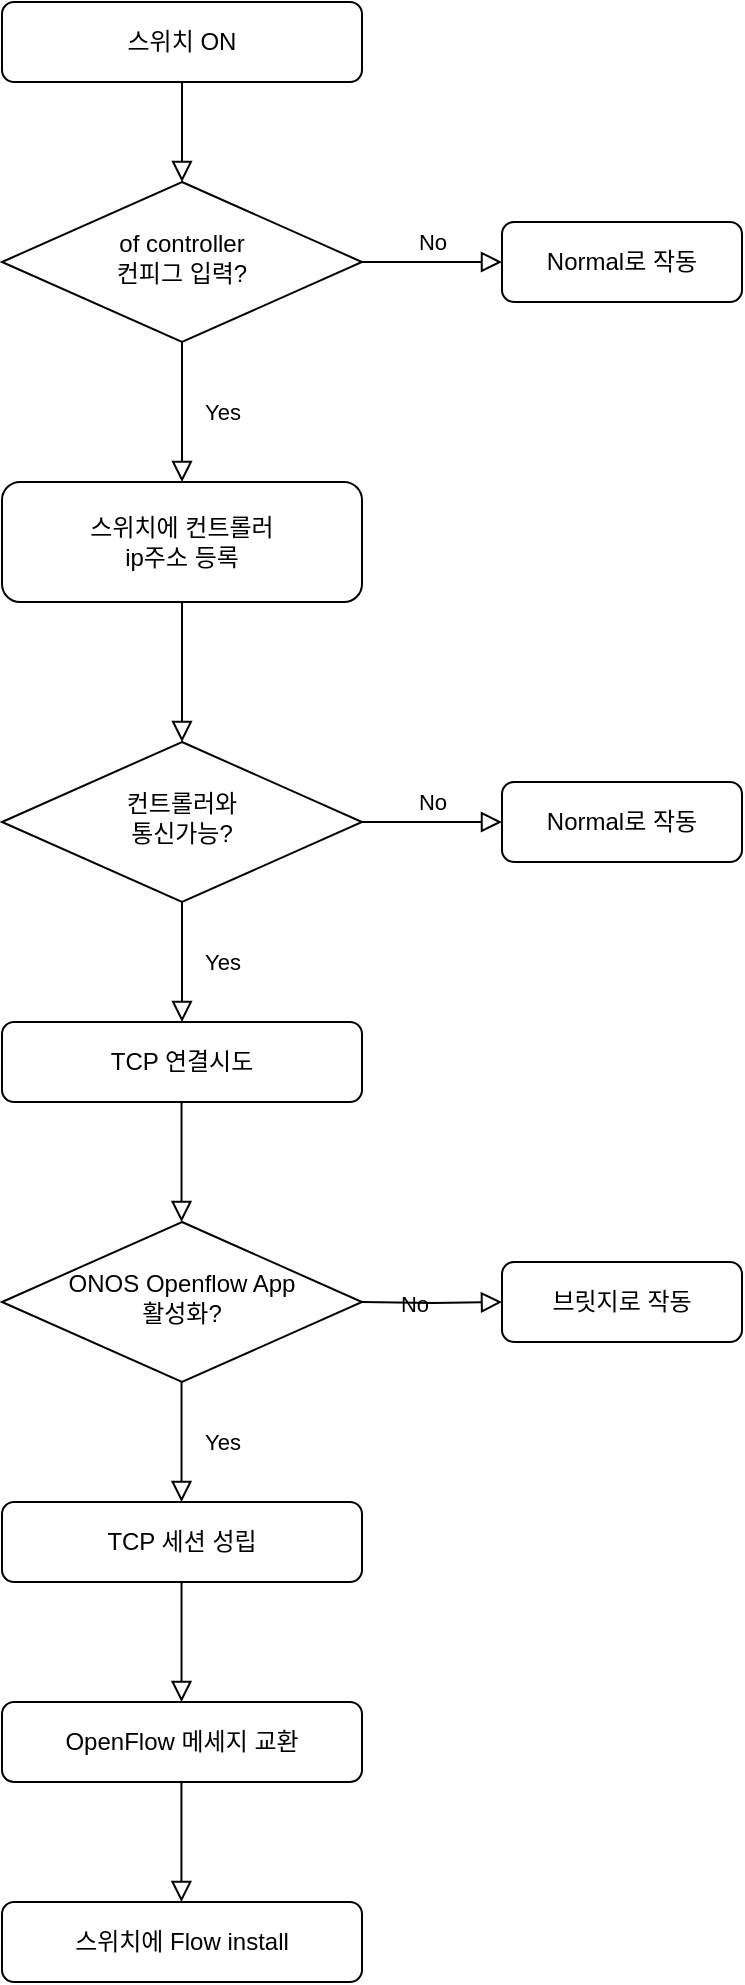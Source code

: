 <mxfile version="14.7.4" type="github" pages="2">
  <diagram id="C5RBs43oDa-KdzZeNtuy" name="순서도">
    <mxGraphModel dx="1140" dy="705" grid="1" gridSize="10" guides="1" tooltips="1" connect="1" arrows="1" fold="1" page="1" pageScale="1" pageWidth="827" pageHeight="1169" math="0" shadow="0">
      <root>
        <mxCell id="WIyWlLk6GJQsqaUBKTNV-0" />
        <mxCell id="WIyWlLk6GJQsqaUBKTNV-1" parent="WIyWlLk6GJQsqaUBKTNV-0" />
        <mxCell id="WIyWlLk6GJQsqaUBKTNV-2" value="" style="rounded=0;html=1;jettySize=auto;orthogonalLoop=1;fontSize=11;endArrow=block;endFill=0;endSize=8;strokeWidth=1;shadow=0;labelBackgroundColor=none;edgeStyle=orthogonalEdgeStyle;" parent="WIyWlLk6GJQsqaUBKTNV-1" source="WIyWlLk6GJQsqaUBKTNV-3" target="WIyWlLk6GJQsqaUBKTNV-6" edge="1">
          <mxGeometry relative="1" as="geometry" />
        </mxCell>
        <mxCell id="WIyWlLk6GJQsqaUBKTNV-3" value="&lt;font style=&quot;vertical-align: inherit&quot;&gt;&lt;font style=&quot;vertical-align: inherit&quot;&gt;스위치 ON&lt;/font&gt;&lt;/font&gt;" style="rounded=1;whiteSpace=wrap;html=1;fontSize=12;glass=0;strokeWidth=1;shadow=0;" parent="WIyWlLk6GJQsqaUBKTNV-1" vertex="1">
          <mxGeometry x="130" y="80" width="180" height="40" as="geometry" />
        </mxCell>
        <mxCell id="WIyWlLk6GJQsqaUBKTNV-4" value="" style="rounded=0;html=1;jettySize=auto;orthogonalLoop=1;fontSize=11;endArrow=block;endFill=0;endSize=8;strokeWidth=1;shadow=0;labelBackgroundColor=none;edgeStyle=orthogonalEdgeStyle;" parent="WIyWlLk6GJQsqaUBKTNV-1" source="wjMVWbXf0Mw-xe_gLWsg-0" target="WIyWlLk6GJQsqaUBKTNV-10" edge="1">
          <mxGeometry y="20" relative="1" as="geometry">
            <mxPoint as="offset" />
          </mxGeometry>
        </mxCell>
        <mxCell id="WIyWlLk6GJQsqaUBKTNV-5" value="No" style="edgeStyle=orthogonalEdgeStyle;rounded=0;html=1;jettySize=auto;orthogonalLoop=1;fontSize=11;endArrow=block;endFill=0;endSize=8;strokeWidth=1;shadow=0;labelBackgroundColor=none;" parent="WIyWlLk6GJQsqaUBKTNV-1" source="WIyWlLk6GJQsqaUBKTNV-6" target="WIyWlLk6GJQsqaUBKTNV-7" edge="1">
          <mxGeometry y="10" relative="1" as="geometry">
            <mxPoint as="offset" />
          </mxGeometry>
        </mxCell>
        <mxCell id="WIyWlLk6GJQsqaUBKTNV-6" value="of controller &lt;br&gt;컨피그 입력?" style="rhombus;whiteSpace=wrap;html=1;shadow=0;fontFamily=Helvetica;fontSize=12;align=center;strokeWidth=1;spacing=6;spacingTop=-4;" parent="WIyWlLk6GJQsqaUBKTNV-1" vertex="1">
          <mxGeometry x="130" y="170" width="180" height="80" as="geometry" />
        </mxCell>
        <mxCell id="WIyWlLk6GJQsqaUBKTNV-7" value="Normal로 작동" style="rounded=1;whiteSpace=wrap;html=1;fontSize=12;glass=0;strokeWidth=1;shadow=0;" parent="WIyWlLk6GJQsqaUBKTNV-1" vertex="1">
          <mxGeometry x="380" y="190" width="120" height="40" as="geometry" />
        </mxCell>
        <mxCell id="WIyWlLk6GJQsqaUBKTNV-8" value="Yes" style="rounded=0;html=1;jettySize=auto;orthogonalLoop=1;fontSize=11;endArrow=block;endFill=0;endSize=8;strokeWidth=1;shadow=0;labelBackgroundColor=none;edgeStyle=orthogonalEdgeStyle;" parent="WIyWlLk6GJQsqaUBKTNV-1" source="WIyWlLk6GJQsqaUBKTNV-10" target="WIyWlLk6GJQsqaUBKTNV-11" edge="1">
          <mxGeometry y="20" relative="1" as="geometry">
            <mxPoint as="offset" />
          </mxGeometry>
        </mxCell>
        <mxCell id="WIyWlLk6GJQsqaUBKTNV-9" value="No" style="edgeStyle=orthogonalEdgeStyle;rounded=0;html=1;jettySize=auto;orthogonalLoop=1;fontSize=11;endArrow=block;endFill=0;endSize=8;strokeWidth=1;shadow=0;labelBackgroundColor=none;" parent="WIyWlLk6GJQsqaUBKTNV-1" source="WIyWlLk6GJQsqaUBKTNV-10" target="WIyWlLk6GJQsqaUBKTNV-12" edge="1">
          <mxGeometry y="10" relative="1" as="geometry">
            <mxPoint as="offset" />
          </mxGeometry>
        </mxCell>
        <mxCell id="WIyWlLk6GJQsqaUBKTNV-10" value="컨트롤러와&lt;br&gt;통신가능?" style="rhombus;whiteSpace=wrap;html=1;shadow=0;fontFamily=Helvetica;fontSize=12;align=center;strokeWidth=1;spacing=6;spacingTop=-4;" parent="WIyWlLk6GJQsqaUBKTNV-1" vertex="1">
          <mxGeometry x="130" y="450" width="180" height="80" as="geometry" />
        </mxCell>
        <mxCell id="WIyWlLk6GJQsqaUBKTNV-11" value="TCP 연결시도" style="rounded=1;whiteSpace=wrap;html=1;fontSize=12;glass=0;strokeWidth=1;shadow=0;" parent="WIyWlLk6GJQsqaUBKTNV-1" vertex="1">
          <mxGeometry x="130" y="590" width="180" height="40" as="geometry" />
        </mxCell>
        <mxCell id="WIyWlLk6GJQsqaUBKTNV-12" value="Normal로 작동" style="rounded=1;whiteSpace=wrap;html=1;fontSize=12;glass=0;strokeWidth=1;shadow=0;" parent="WIyWlLk6GJQsqaUBKTNV-1" vertex="1">
          <mxGeometry x="380" y="470" width="120" height="40" as="geometry" />
        </mxCell>
        <mxCell id="wjMVWbXf0Mw-xe_gLWsg-0" value="스위치에 컨트롤러 &lt;br&gt;ip주소 등록" style="rounded=1;whiteSpace=wrap;html=1;fontSize=12;glass=0;strokeWidth=1;shadow=0;" parent="WIyWlLk6GJQsqaUBKTNV-1" vertex="1">
          <mxGeometry x="130" y="320" width="180" height="60" as="geometry" />
        </mxCell>
        <mxCell id="wjMVWbXf0Mw-xe_gLWsg-1" value="Yes" style="rounded=0;html=1;jettySize=auto;orthogonalLoop=1;fontSize=11;endArrow=block;endFill=0;endSize=8;strokeWidth=1;shadow=0;labelBackgroundColor=none;edgeStyle=orthogonalEdgeStyle;" parent="WIyWlLk6GJQsqaUBKTNV-1" source="WIyWlLk6GJQsqaUBKTNV-6" target="wjMVWbXf0Mw-xe_gLWsg-0" edge="1">
          <mxGeometry y="20" relative="1" as="geometry">
            <mxPoint as="offset" />
            <mxPoint x="220" y="250" as="sourcePoint" />
            <mxPoint x="220" y="420" as="targetPoint" />
          </mxGeometry>
        </mxCell>
        <mxCell id="wjMVWbXf0Mw-xe_gLWsg-4" value="" style="rounded=0;html=1;jettySize=auto;orthogonalLoop=1;fontSize=11;endArrow=block;endFill=0;endSize=8;strokeWidth=1;shadow=0;labelBackgroundColor=none;edgeStyle=orthogonalEdgeStyle;" parent="WIyWlLk6GJQsqaUBKTNV-1" edge="1">
          <mxGeometry y="20" relative="1" as="geometry">
            <mxPoint as="offset" />
            <mxPoint x="219.76" y="630.0" as="sourcePoint" />
            <mxPoint x="219.76" y="690" as="targetPoint" />
          </mxGeometry>
        </mxCell>
        <mxCell id="ryE1dl0FOHEtlWGnON2M-0" value="TCP 세션 성립" style="rounded=1;whiteSpace=wrap;html=1;fontSize=12;glass=0;strokeWidth=1;shadow=0;" parent="WIyWlLk6GJQsqaUBKTNV-1" vertex="1">
          <mxGeometry x="130" y="830" width="180" height="40" as="geometry" />
        </mxCell>
        <mxCell id="ryE1dl0FOHEtlWGnON2M-1" value="Yes" style="rounded=0;html=1;jettySize=auto;orthogonalLoop=1;fontSize=11;endArrow=block;endFill=0;endSize=8;strokeWidth=1;shadow=0;labelBackgroundColor=none;edgeStyle=orthogonalEdgeStyle;" parent="WIyWlLk6GJQsqaUBKTNV-1" edge="1">
          <mxGeometry y="20" relative="1" as="geometry">
            <mxPoint as="offset" />
            <mxPoint x="219.76" y="770.0" as="sourcePoint" />
            <mxPoint x="219.76" y="830" as="targetPoint" />
          </mxGeometry>
        </mxCell>
        <mxCell id="ryE1dl0FOHEtlWGnON2M-2" value="OpenFlow 메세지 교환" style="rounded=1;whiteSpace=wrap;html=1;fontSize=12;glass=0;strokeWidth=1;shadow=0;" parent="WIyWlLk6GJQsqaUBKTNV-1" vertex="1">
          <mxGeometry x="130" y="930" width="180" height="40" as="geometry" />
        </mxCell>
        <mxCell id="ryE1dl0FOHEtlWGnON2M-3" value="" style="rounded=0;html=1;jettySize=auto;orthogonalLoop=1;fontSize=11;endArrow=block;endFill=0;endSize=8;strokeWidth=1;shadow=0;labelBackgroundColor=none;edgeStyle=orthogonalEdgeStyle;" parent="WIyWlLk6GJQsqaUBKTNV-1" edge="1">
          <mxGeometry y="20" relative="1" as="geometry">
            <mxPoint as="offset" />
            <mxPoint x="219.76" y="870.0" as="sourcePoint" />
            <mxPoint x="219.76" y="930" as="targetPoint" />
          </mxGeometry>
        </mxCell>
        <mxCell id="ryE1dl0FOHEtlWGnON2M-4" value="" style="rounded=0;html=1;jettySize=auto;orthogonalLoop=1;fontSize=11;endArrow=block;endFill=0;endSize=8;strokeWidth=1;shadow=0;labelBackgroundColor=none;edgeStyle=orthogonalEdgeStyle;" parent="WIyWlLk6GJQsqaUBKTNV-1" edge="1">
          <mxGeometry y="20" relative="1" as="geometry">
            <mxPoint as="offset" />
            <mxPoint x="219.71" y="970.0" as="sourcePoint" />
            <mxPoint x="219.71" y="1030" as="targetPoint" />
          </mxGeometry>
        </mxCell>
        <mxCell id="ryE1dl0FOHEtlWGnON2M-5" value="스위치에 Flow install" style="rounded=1;whiteSpace=wrap;html=1;fontSize=12;glass=0;strokeWidth=1;shadow=0;" parent="WIyWlLk6GJQsqaUBKTNV-1" vertex="1">
          <mxGeometry x="130" y="1030" width="180" height="40" as="geometry" />
        </mxCell>
        <mxCell id="kzZs-CrgTILIGlqTd6GU-0" value="ONOS Openflow App&lt;br&gt;활성화?" style="rhombus;whiteSpace=wrap;html=1;shadow=0;fontFamily=Helvetica;fontSize=12;align=center;strokeWidth=1;spacing=6;spacingTop=-4;" parent="WIyWlLk6GJQsqaUBKTNV-1" vertex="1">
          <mxGeometry x="130" y="690" width="180" height="80" as="geometry" />
        </mxCell>
        <mxCell id="kzZs-CrgTILIGlqTd6GU-1" value="No" style="edgeStyle=orthogonalEdgeStyle;rounded=0;html=1;jettySize=auto;orthogonalLoop=1;fontSize=11;endArrow=block;endFill=0;endSize=8;strokeWidth=1;shadow=0;labelBackgroundColor=none;" parent="WIyWlLk6GJQsqaUBKTNV-1" target="kzZs-CrgTILIGlqTd6GU-2" edge="1">
          <mxGeometry y="10" relative="1" as="geometry">
            <mxPoint as="offset" />
            <mxPoint x="310.0" y="730" as="sourcePoint" />
          </mxGeometry>
        </mxCell>
        <mxCell id="kzZs-CrgTILIGlqTd6GU-2" value="브릿지로 작동" style="rounded=1;whiteSpace=wrap;html=1;fontSize=12;glass=0;strokeWidth=1;shadow=0;" parent="WIyWlLk6GJQsqaUBKTNV-1" vertex="1">
          <mxGeometry x="380" y="710" width="120" height="40" as="geometry" />
        </mxCell>
      </root>
    </mxGraphModel>
  </diagram>
  <diagram id="2yZwsouHXaYrhcOSNftc" name="Openflow 메세지 교환">
    <mxGraphModel dx="1031" dy="621" grid="1" gridSize="10" guides="1" tooltips="1" connect="1" arrows="1" fold="1" page="1" pageScale="1" pageWidth="827" pageHeight="1169" math="0" shadow="0">
      <root>
        <mxCell id="ev7_QT57rdb_t_incx4b-0" />
        <mxCell id="ev7_QT57rdb_t_incx4b-1" parent="ev7_QT57rdb_t_incx4b-0" />
        <mxCell id="DcTwtfDJuklAbnvnytCA-0" value="SDN Switch" style="shape=umlLifeline;perimeter=lifelinePerimeter;container=1;collapsible=0;recursiveResize=0;rounded=0;shadow=0;strokeWidth=1;" vertex="1" parent="ev7_QT57rdb_t_incx4b-1">
          <mxGeometry x="120" y="80" width="100" height="300" as="geometry" />
        </mxCell>
        <mxCell id="DcTwtfDJuklAbnvnytCA-1" value="" style="points=[];perimeter=orthogonalPerimeter;rounded=0;shadow=0;strokeWidth=1;" vertex="1" parent="DcTwtfDJuklAbnvnytCA-0">
          <mxGeometry x="45" y="70" width="10" height="190" as="geometry" />
        </mxCell>
        <mxCell id="DcTwtfDJuklAbnvnytCA-2" value="dispatch" style="verticalAlign=bottom;startArrow=oval;endArrow=block;startSize=8;shadow=0;strokeWidth=1;" edge="1" parent="DcTwtfDJuklAbnvnytCA-0" target="DcTwtfDJuklAbnvnytCA-1">
          <mxGeometry relative="1" as="geometry">
            <mxPoint x="-15" y="70" as="sourcePoint" />
          </mxGeometry>
        </mxCell>
        <mxCell id="DcTwtfDJuklAbnvnytCA-3" value="" style="points=[];perimeter=orthogonalPerimeter;rounded=0;shadow=0;strokeWidth=1;" vertex="1" parent="DcTwtfDJuklAbnvnytCA-0">
          <mxGeometry x="50" y="120" width="10" height="80" as="geometry" />
        </mxCell>
        <mxCell id="DcTwtfDJuklAbnvnytCA-4" value="ONOS  Provider" style="shape=umlLifeline;perimeter=lifelinePerimeter;container=1;collapsible=0;recursiveResize=0;rounded=0;shadow=0;strokeWidth=1;" vertex="1" parent="ev7_QT57rdb_t_incx4b-1">
          <mxGeometry x="300" y="80" width="100" height="300" as="geometry" />
        </mxCell>
        <mxCell id="DcTwtfDJuklAbnvnytCA-5" value="" style="points=[];perimeter=orthogonalPerimeter;rounded=0;shadow=0;strokeWidth=1;" vertex="1" parent="DcTwtfDJuklAbnvnytCA-4">
          <mxGeometry x="45" y="80" width="10" height="160" as="geometry" />
        </mxCell>
        <mxCell id="DcTwtfDJuklAbnvnytCA-6" value="return" style="verticalAlign=bottom;endArrow=open;dashed=1;endSize=8;exitX=0;exitY=0.95;shadow=0;strokeWidth=1;" edge="1" parent="ev7_QT57rdb_t_incx4b-1" source="DcTwtfDJuklAbnvnytCA-5" target="DcTwtfDJuklAbnvnytCA-1">
          <mxGeometry relative="1" as="geometry">
            <mxPoint x="275" y="236" as="targetPoint" />
          </mxGeometry>
        </mxCell>
        <mxCell id="DcTwtfDJuklAbnvnytCA-7" value="dispatch" style="verticalAlign=bottom;endArrow=block;entryX=0;entryY=0;shadow=0;strokeWidth=1;" edge="1" parent="ev7_QT57rdb_t_incx4b-1" source="DcTwtfDJuklAbnvnytCA-1" target="DcTwtfDJuklAbnvnytCA-5">
          <mxGeometry relative="1" as="geometry">
            <mxPoint x="275" y="160" as="sourcePoint" />
          </mxGeometry>
        </mxCell>
        <mxCell id="DcTwtfDJuklAbnvnytCA-8" value="callback" style="verticalAlign=bottom;endArrow=block;entryX=1;entryY=0;shadow=0;strokeWidth=1;" edge="1" parent="ev7_QT57rdb_t_incx4b-1" source="DcTwtfDJuklAbnvnytCA-5" target="DcTwtfDJuklAbnvnytCA-3">
          <mxGeometry relative="1" as="geometry">
            <mxPoint x="240" y="200" as="sourcePoint" />
          </mxGeometry>
        </mxCell>
        <mxCell id="DcTwtfDJuklAbnvnytCA-9" value="return" style="verticalAlign=bottom;endArrow=open;dashed=1;endSize=8;exitX=1;exitY=0.95;shadow=0;strokeWidth=1;" edge="1" parent="ev7_QT57rdb_t_incx4b-1" source="DcTwtfDJuklAbnvnytCA-3" target="DcTwtfDJuklAbnvnytCA-5">
          <mxGeometry relative="1" as="geometry">
            <mxPoint x="240" y="257" as="targetPoint" />
          </mxGeometry>
        </mxCell>
        <mxCell id="DcTwtfDJuklAbnvnytCA-10" value="ONOS  Provider &#xa;Service" style="shape=umlLifeline;perimeter=lifelinePerimeter;container=1;collapsible=0;recursiveResize=0;rounded=0;shadow=0;strokeWidth=1;" vertex="1" parent="ev7_QT57rdb_t_incx4b-1">
          <mxGeometry x="520" y="80" width="100" height="300" as="geometry" />
        </mxCell>
        <mxCell id="DcTwtfDJuklAbnvnytCA-11" value="" style="points=[];perimeter=orthogonalPerimeter;rounded=0;shadow=0;strokeWidth=1;" vertex="1" parent="DcTwtfDJuklAbnvnytCA-10">
          <mxGeometry x="45" y="80" width="10" height="160" as="geometry" />
        </mxCell>
      </root>
    </mxGraphModel>
  </diagram>
</mxfile>
